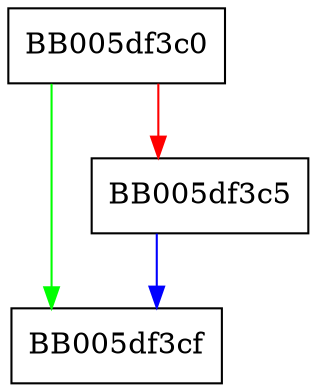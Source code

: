 digraph EVP_PKEY_meth_get_digest_custom {
  node [shape="box"];
  graph [splines=ortho];
  BB005df3c0 -> BB005df3cf [color="green"];
  BB005df3c0 -> BB005df3c5 [color="red"];
  BB005df3c5 -> BB005df3cf [color="blue"];
}